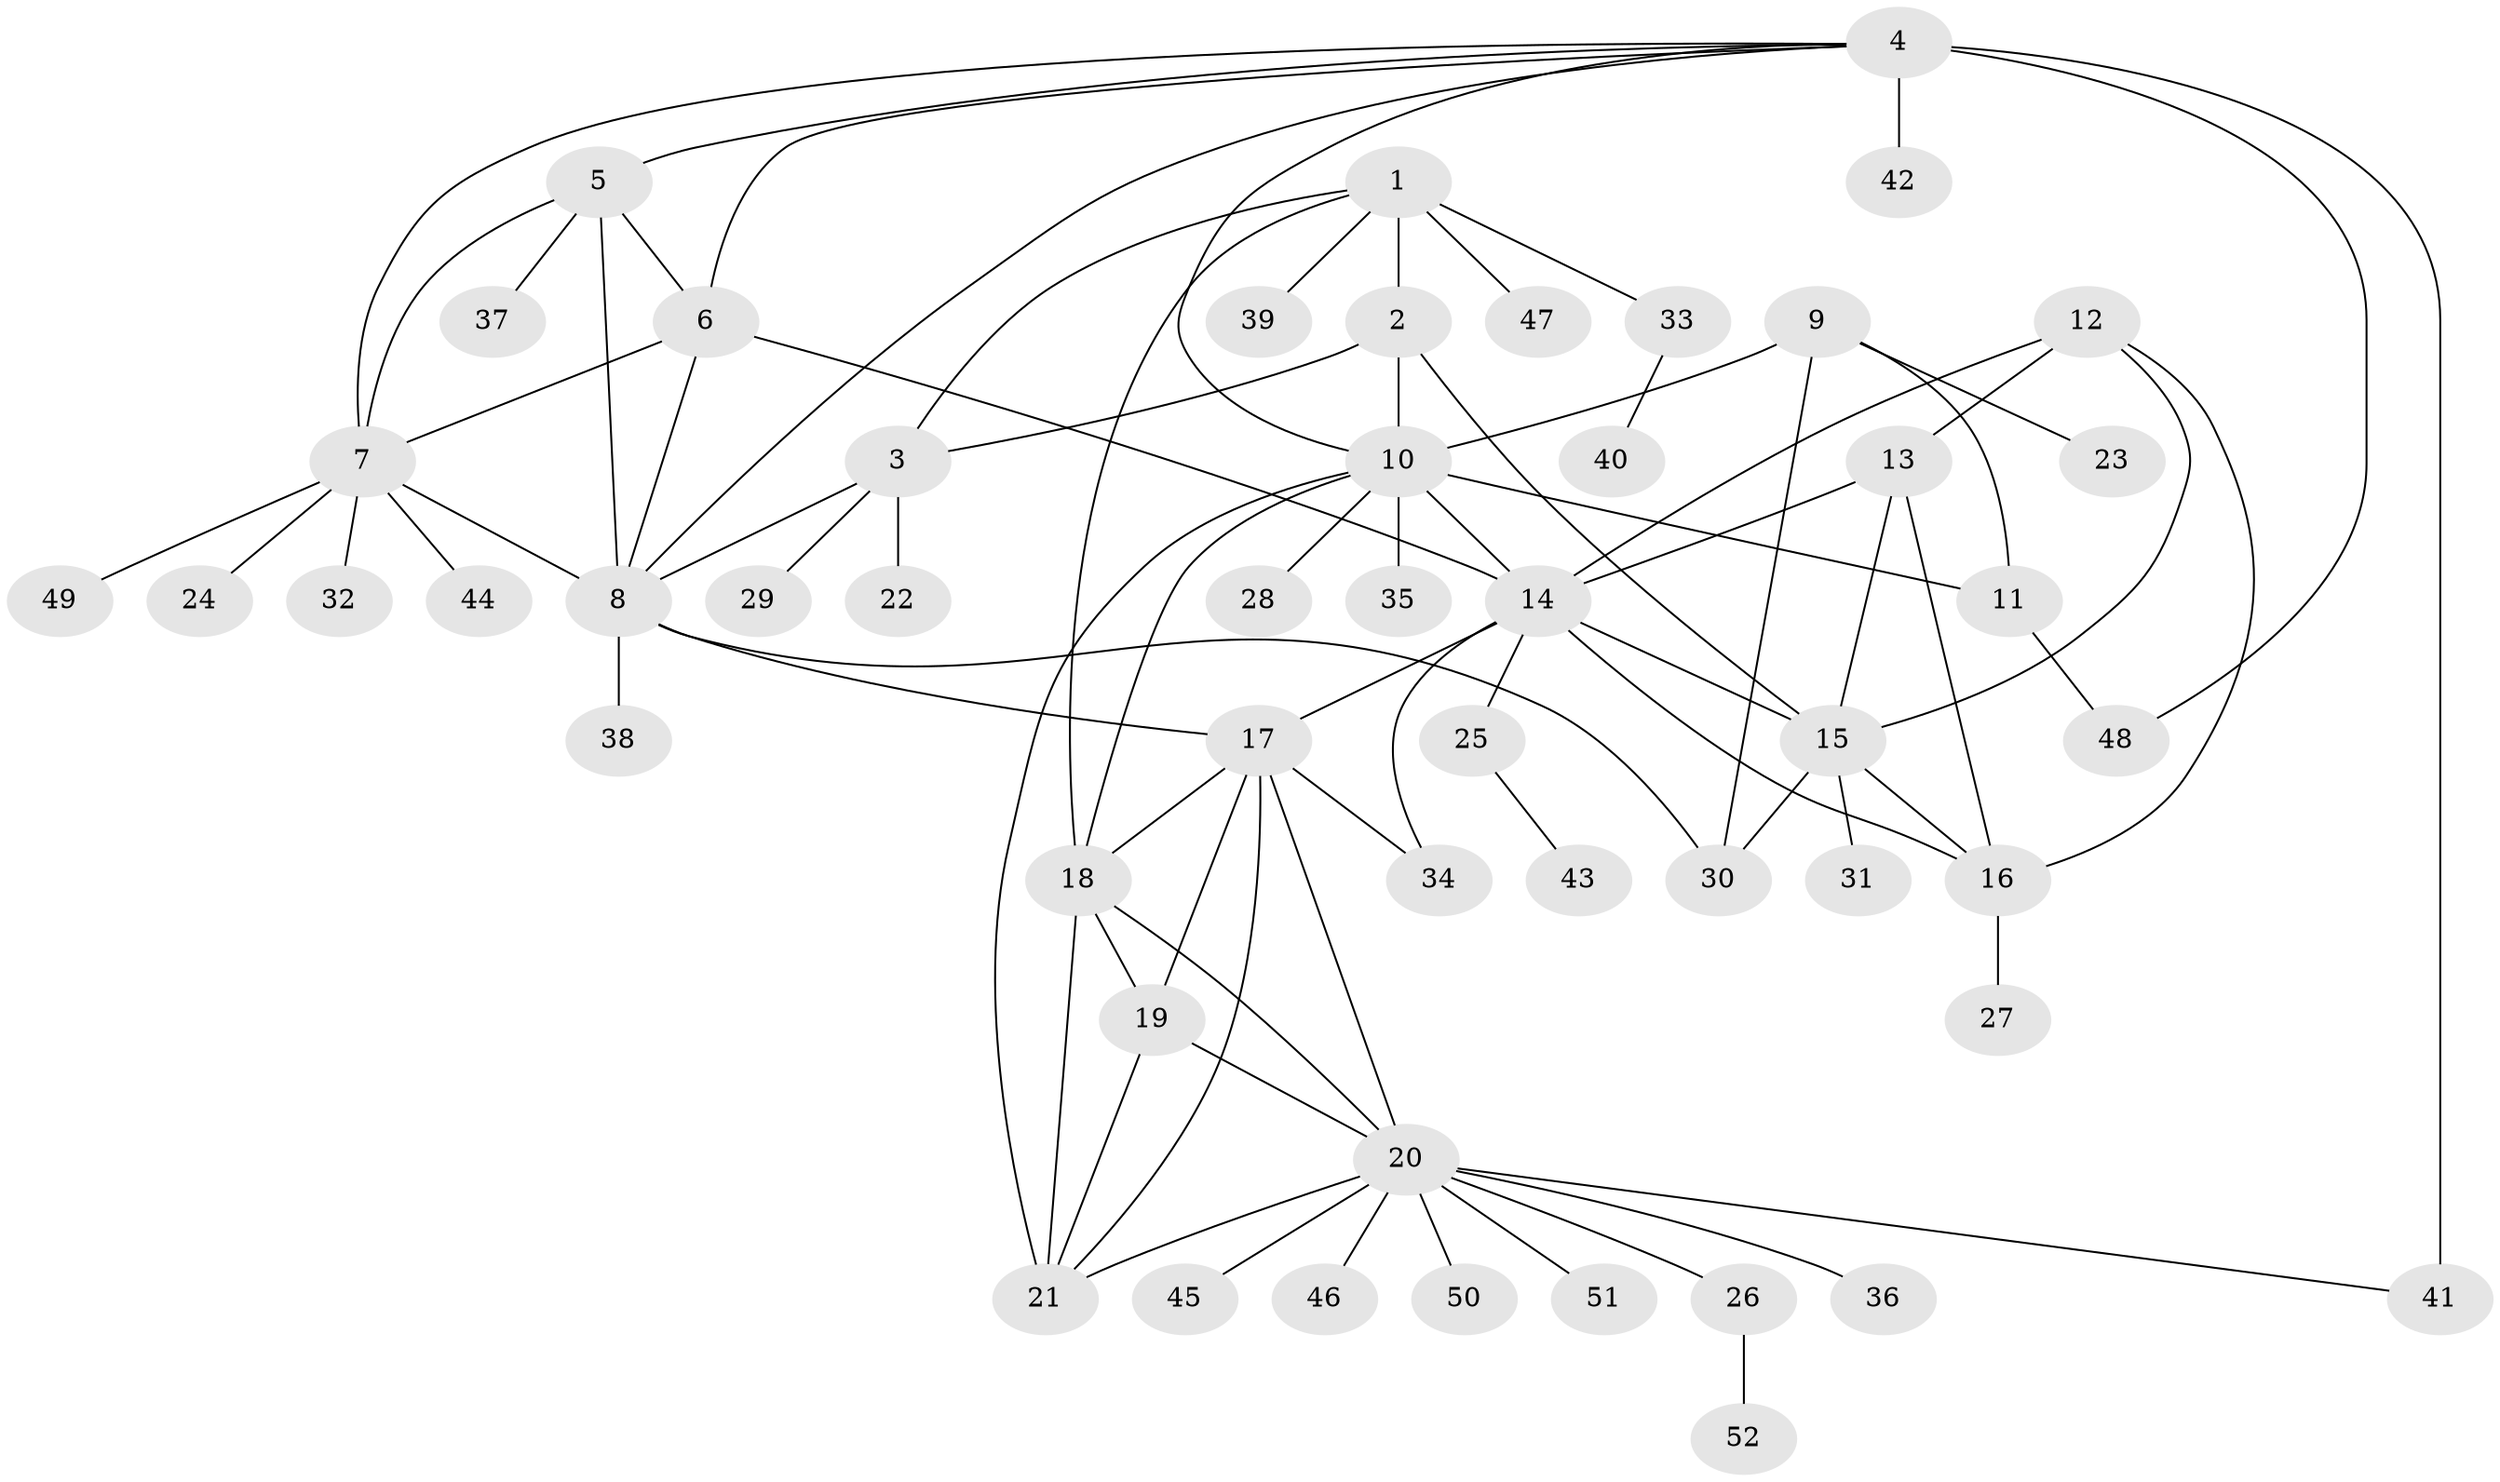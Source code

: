 // original degree distribution, {9: 0.05, 5: 0.06, 6: 0.04, 8: 0.05, 4: 0.01, 12: 0.02, 10: 0.01, 11: 0.01, 2: 0.11, 1: 0.59, 3: 0.05}
// Generated by graph-tools (version 1.1) at 2025/37/03/09/25 02:37:40]
// undirected, 52 vertices, 83 edges
graph export_dot {
graph [start="1"]
  node [color=gray90,style=filled];
  1;
  2;
  3;
  4;
  5;
  6;
  7;
  8;
  9;
  10;
  11;
  12;
  13;
  14;
  15;
  16;
  17;
  18;
  19;
  20;
  21;
  22;
  23;
  24;
  25;
  26;
  27;
  28;
  29;
  30;
  31;
  32;
  33;
  34;
  35;
  36;
  37;
  38;
  39;
  40;
  41;
  42;
  43;
  44;
  45;
  46;
  47;
  48;
  49;
  50;
  51;
  52;
  1 -- 2 [weight=3.0];
  1 -- 3 [weight=1.0];
  1 -- 18 [weight=1.0];
  1 -- 33 [weight=1.0];
  1 -- 39 [weight=1.0];
  1 -- 47 [weight=1.0];
  2 -- 3 [weight=3.0];
  2 -- 10 [weight=2.0];
  2 -- 15 [weight=1.0];
  3 -- 8 [weight=1.0];
  3 -- 22 [weight=1.0];
  3 -- 29 [weight=1.0];
  4 -- 5 [weight=1.0];
  4 -- 6 [weight=1.0];
  4 -- 7 [weight=1.0];
  4 -- 8 [weight=1.0];
  4 -- 10 [weight=1.0];
  4 -- 41 [weight=4.0];
  4 -- 42 [weight=1.0];
  4 -- 48 [weight=1.0];
  5 -- 6 [weight=1.0];
  5 -- 7 [weight=1.0];
  5 -- 8 [weight=1.0];
  5 -- 37 [weight=1.0];
  6 -- 7 [weight=1.0];
  6 -- 8 [weight=1.0];
  6 -- 14 [weight=1.0];
  7 -- 8 [weight=1.0];
  7 -- 24 [weight=1.0];
  7 -- 32 [weight=1.0];
  7 -- 44 [weight=1.0];
  7 -- 49 [weight=1.0];
  8 -- 17 [weight=1.0];
  8 -- 30 [weight=1.0];
  8 -- 38 [weight=1.0];
  9 -- 10 [weight=3.0];
  9 -- 11 [weight=1.0];
  9 -- 23 [weight=2.0];
  9 -- 30 [weight=1.0];
  10 -- 11 [weight=5.0];
  10 -- 14 [weight=1.0];
  10 -- 18 [weight=1.0];
  10 -- 21 [weight=1.0];
  10 -- 28 [weight=1.0];
  10 -- 35 [weight=1.0];
  11 -- 48 [weight=1.0];
  12 -- 13 [weight=1.0];
  12 -- 14 [weight=1.0];
  12 -- 15 [weight=1.0];
  12 -- 16 [weight=1.0];
  13 -- 14 [weight=1.0];
  13 -- 15 [weight=1.0];
  13 -- 16 [weight=1.0];
  14 -- 15 [weight=1.0];
  14 -- 16 [weight=1.0];
  14 -- 17 [weight=1.0];
  14 -- 25 [weight=1.0];
  14 -- 34 [weight=1.0];
  15 -- 16 [weight=1.0];
  15 -- 30 [weight=1.0];
  15 -- 31 [weight=2.0];
  16 -- 27 [weight=6.0];
  17 -- 18 [weight=1.0];
  17 -- 19 [weight=1.0];
  17 -- 20 [weight=1.0];
  17 -- 21 [weight=1.0];
  17 -- 34 [weight=1.0];
  18 -- 19 [weight=4.0];
  18 -- 20 [weight=1.0];
  18 -- 21 [weight=1.0];
  19 -- 20 [weight=1.0];
  19 -- 21 [weight=1.0];
  20 -- 21 [weight=1.0];
  20 -- 26 [weight=1.0];
  20 -- 36 [weight=1.0];
  20 -- 41 [weight=1.0];
  20 -- 45 [weight=1.0];
  20 -- 46 [weight=1.0];
  20 -- 50 [weight=1.0];
  20 -- 51 [weight=1.0];
  25 -- 43 [weight=1.0];
  26 -- 52 [weight=1.0];
  33 -- 40 [weight=1.0];
}
